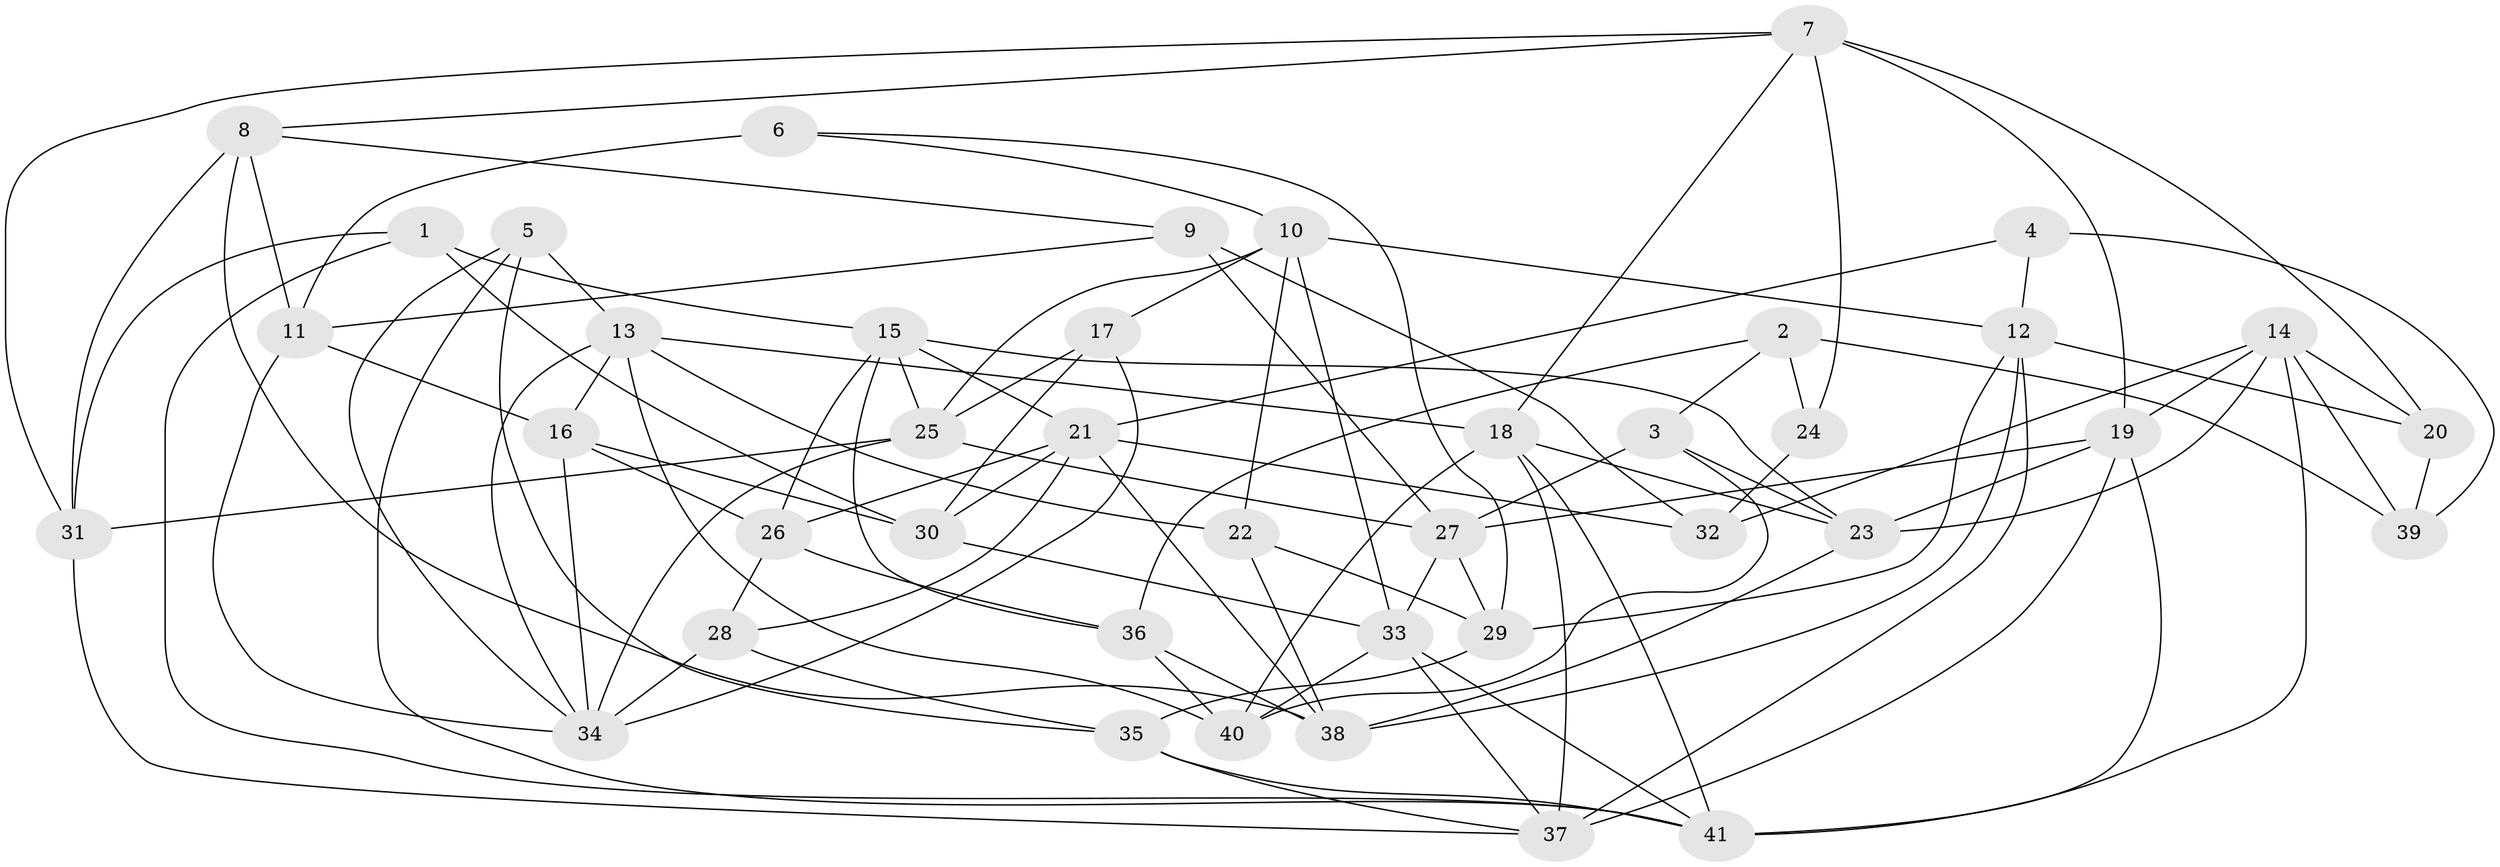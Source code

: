 // original degree distribution, {4: 1.0}
// Generated by graph-tools (version 1.1) at 2025/02/03/09/25 03:02:58]
// undirected, 41 vertices, 104 edges
graph export_dot {
graph [start="1"]
  node [color=gray90,style=filled];
  1;
  2;
  3;
  4;
  5;
  6;
  7;
  8;
  9;
  10;
  11;
  12;
  13;
  14;
  15;
  16;
  17;
  18;
  19;
  20;
  21;
  22;
  23;
  24;
  25;
  26;
  27;
  28;
  29;
  30;
  31;
  32;
  33;
  34;
  35;
  36;
  37;
  38;
  39;
  40;
  41;
  1 -- 15 [weight=1.0];
  1 -- 30 [weight=1.0];
  1 -- 31 [weight=1.0];
  1 -- 41 [weight=1.0];
  2 -- 3 [weight=1.0];
  2 -- 24 [weight=2.0];
  2 -- 36 [weight=1.0];
  2 -- 39 [weight=2.0];
  3 -- 23 [weight=1.0];
  3 -- 27 [weight=1.0];
  3 -- 40 [weight=1.0];
  4 -- 12 [weight=1.0];
  4 -- 21 [weight=1.0];
  4 -- 39 [weight=2.0];
  5 -- 13 [weight=1.0];
  5 -- 34 [weight=1.0];
  5 -- 35 [weight=1.0];
  5 -- 41 [weight=1.0];
  6 -- 10 [weight=1.0];
  6 -- 11 [weight=2.0];
  6 -- 29 [weight=1.0];
  7 -- 8 [weight=1.0];
  7 -- 18 [weight=1.0];
  7 -- 19 [weight=1.0];
  7 -- 20 [weight=1.0];
  7 -- 24 [weight=1.0];
  7 -- 31 [weight=1.0];
  8 -- 9 [weight=1.0];
  8 -- 11 [weight=1.0];
  8 -- 31 [weight=2.0];
  8 -- 38 [weight=1.0];
  9 -- 11 [weight=1.0];
  9 -- 27 [weight=2.0];
  9 -- 32 [weight=2.0];
  10 -- 12 [weight=1.0];
  10 -- 17 [weight=1.0];
  10 -- 22 [weight=1.0];
  10 -- 25 [weight=1.0];
  10 -- 33 [weight=1.0];
  11 -- 16 [weight=1.0];
  11 -- 34 [weight=1.0];
  12 -- 20 [weight=1.0];
  12 -- 29 [weight=1.0];
  12 -- 37 [weight=1.0];
  12 -- 38 [weight=1.0];
  13 -- 16 [weight=1.0];
  13 -- 18 [weight=1.0];
  13 -- 22 [weight=1.0];
  13 -- 34 [weight=1.0];
  13 -- 40 [weight=1.0];
  14 -- 19 [weight=1.0];
  14 -- 20 [weight=1.0];
  14 -- 23 [weight=1.0];
  14 -- 32 [weight=1.0];
  14 -- 39 [weight=1.0];
  14 -- 41 [weight=1.0];
  15 -- 21 [weight=1.0];
  15 -- 23 [weight=1.0];
  15 -- 25 [weight=1.0];
  15 -- 26 [weight=1.0];
  15 -- 36 [weight=1.0];
  16 -- 26 [weight=2.0];
  16 -- 30 [weight=1.0];
  16 -- 34 [weight=1.0];
  17 -- 25 [weight=1.0];
  17 -- 30 [weight=2.0];
  17 -- 34 [weight=2.0];
  18 -- 23 [weight=1.0];
  18 -- 37 [weight=1.0];
  18 -- 40 [weight=1.0];
  18 -- 41 [weight=1.0];
  19 -- 23 [weight=1.0];
  19 -- 27 [weight=1.0];
  19 -- 37 [weight=1.0];
  19 -- 41 [weight=1.0];
  20 -- 39 [weight=1.0];
  21 -- 26 [weight=1.0];
  21 -- 28 [weight=1.0];
  21 -- 30 [weight=1.0];
  21 -- 32 [weight=2.0];
  21 -- 38 [weight=1.0];
  22 -- 29 [weight=1.0];
  22 -- 38 [weight=1.0];
  23 -- 38 [weight=1.0];
  24 -- 32 [weight=1.0];
  25 -- 27 [weight=1.0];
  25 -- 31 [weight=1.0];
  25 -- 34 [weight=1.0];
  26 -- 28 [weight=1.0];
  26 -- 36 [weight=1.0];
  27 -- 29 [weight=2.0];
  27 -- 33 [weight=1.0];
  28 -- 34 [weight=1.0];
  28 -- 35 [weight=1.0];
  29 -- 35 [weight=1.0];
  30 -- 33 [weight=1.0];
  31 -- 37 [weight=1.0];
  33 -- 37 [weight=1.0];
  33 -- 40 [weight=1.0];
  33 -- 41 [weight=1.0];
  35 -- 37 [weight=1.0];
  35 -- 41 [weight=2.0];
  36 -- 38 [weight=1.0];
  36 -- 40 [weight=2.0];
}

